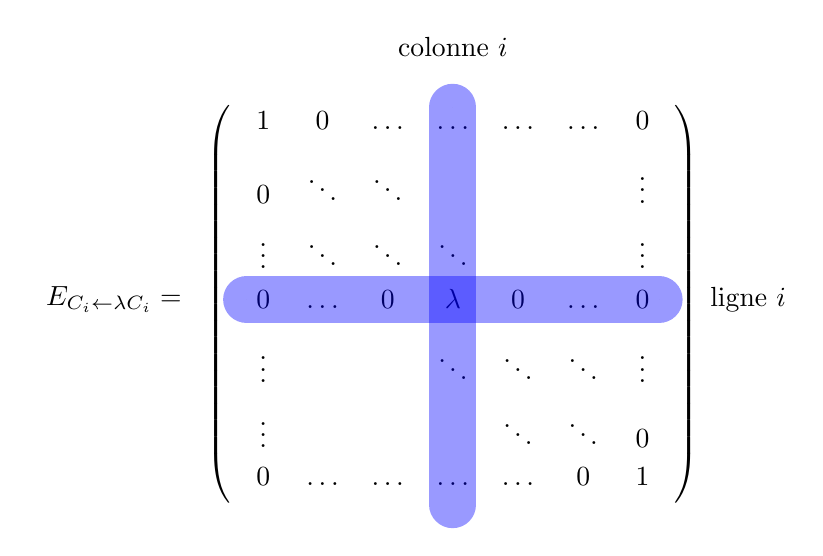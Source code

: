 \tikzset{node style ge/.style={circle}}

\begin{tikzpicture}[baseline=(A.center)]

\tikzset{BarreStyle/.style =  {opacity=.4,line width=6 mm,color=#1}}
\tikzset{SigneMoins/.style =  {above right=0em,opacity=1,circle,fill=#1!50}}

\matrix (A) [%
matrix of math nodes,%
nodes = {node style ge},%
column sep=0.12em,%
row sep= 0.12em,%
inner sep = 0.12em,%
left delimiter = (,%
right delimiter = )]%
{
 1 & 0 & \dots & \dots & \dots & \dots &0\\
 0 & \ddots & \ddots & & & & \vdots\\
 \vdots & \ddots & \ddots & \ddots & & & \vdots\\
 0 & \dots & 0 & \lambda & 0 & \dots & 0\\
 \vdots & & & \ddots & \ddots & \ddots & \vdots\\
 \vdots & & & & \ddots & \ddots & 0\\
 0 & \dots & \dots & \dots & \dots & 0 & 1\\
};

\draw [BarreStyle=blue,line cap=round] (A-1-4.north) to (A-7-4.south);
\filldraw (A-1-4.north) circle (0pt) node[above, yshift=15pt] {colonne $i$};
\draw [BarreStyle=blue,line cap=round] (A-4-1.west) to (A-4-7.east);
\filldraw (A-4-7.east) circle (0pt) node[right, xshift=15pt] {ligne $i$};

\filldraw (A-4-1.west) circle (0pt) node[left, xshift=-20pt] {$E_{C_i \leftarrow \lambda C_i} = $};

%\draw [BarreStyle=blue!50,line cap=round] (A-2-1.north west) to (A-3-2.south east);
%\draw [BarreStyle=blue!70,line cap=rect] (A-3-1.north west) to (A-3-1.south east);
%\draw [BarreStyle=blue!70,line cap=round] (A-1-2.north west) to (A-3-4.south east);
%\draw [BarreStyle=blue!50,line cap=round] (A-1-3.north west) to (A-3-5.south east);

%\draw [BarreStyle=orange,line cap=round] (A-3-1.south west) to (A-1-3.north east);
%\draw [BarreStyle=orange!50,line cap=round] (A-2-1.south west) to (A-1-2.north east);
%\draw [BarreStyle=orange!70,line cap=rect] (A-1-1.south west) to (A-1-1.north east);
%\draw [BarreStyle=orange!70,line cap=round] (A-3-2.south west) to (A-1-4.north east);
%\draw [BarreStyle=orange!50,line cap=round] (A-3-3.south west) to (A-1-5.north east);

\end{tikzpicture}
